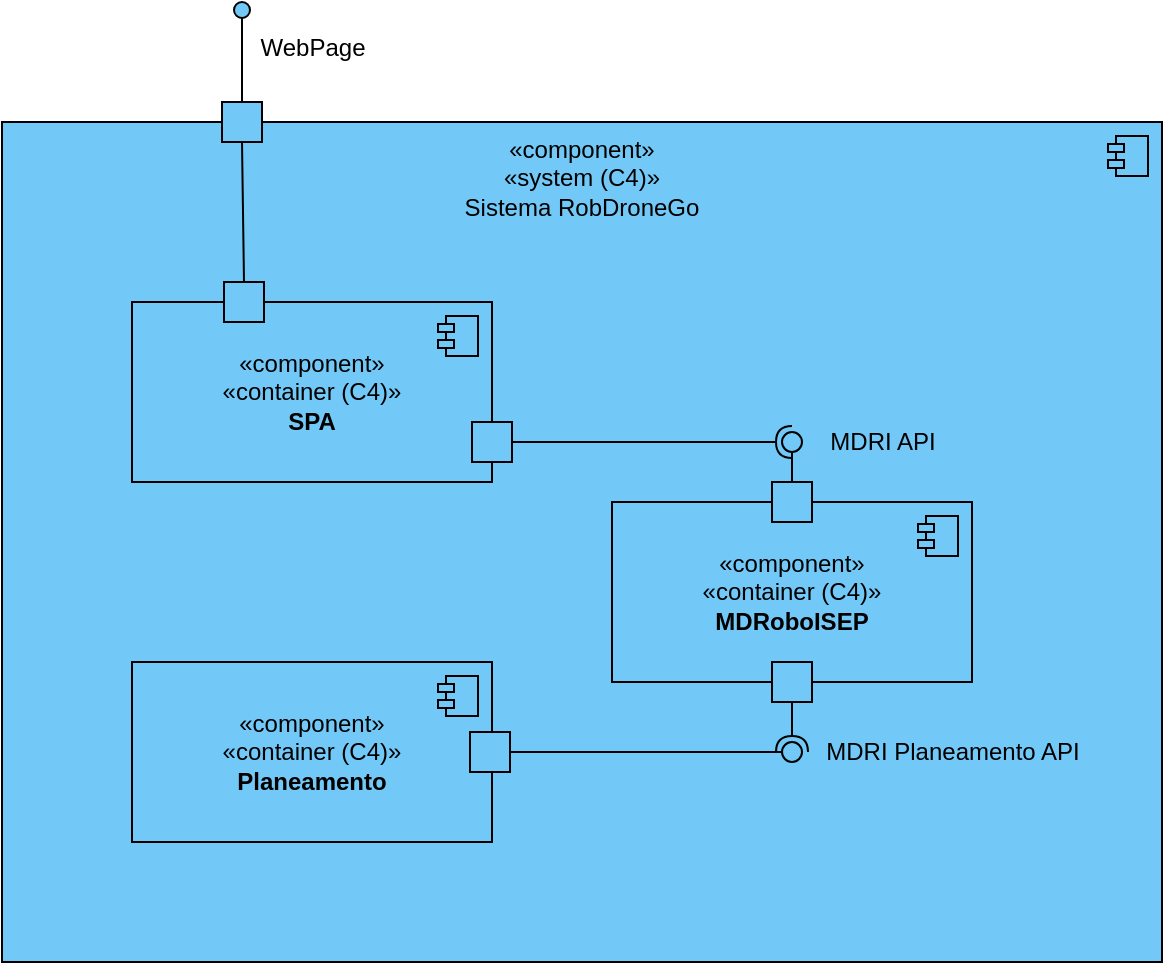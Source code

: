 <mxfile version="22.1.4" type="device">
  <diagram name="Page-1" id="m-0aAl3dYG4koM52RgC_">
    <mxGraphModel dx="1050" dy="587" grid="1" gridSize="10" guides="1" tooltips="1" connect="1" arrows="1" fold="1" page="1" pageScale="1" pageWidth="850" pageHeight="1100" math="0" shadow="0">
      <root>
        <mxCell id="0" />
        <mxCell id="1" parent="0" />
        <mxCell id="LVmBWpf0GRepK899oE2r-1" value="«component»&lt;br&gt;«system (C4)»&lt;br&gt;Sistema RobDroneGo" style="html=1;dropTarget=0;whiteSpace=wrap;verticalAlign=top;fillColor=#72c9f7;" parent="1" vertex="1">
          <mxGeometry x="180" y="210" width="580" height="420" as="geometry" />
        </mxCell>
        <mxCell id="LVmBWpf0GRepK899oE2r-2" value="" style="shape=module;jettyWidth=8;jettyHeight=4;fillColor=#72c9f7;" parent="LVmBWpf0GRepK899oE2r-1" vertex="1">
          <mxGeometry x="1" width="20" height="20" relative="1" as="geometry">
            <mxPoint x="-27" y="7" as="offset" />
          </mxGeometry>
        </mxCell>
        <mxCell id="LVmBWpf0GRepK899oE2r-3" value="" style="html=1;rounded=0;fillColor=#72c9f7;" parent="1" vertex="1">
          <mxGeometry x="290" y="200" width="20" height="20" as="geometry" />
        </mxCell>
        <mxCell id="LVmBWpf0GRepK899oE2r-20" value="" style="endArrow=none;html=1;rounded=0;entryX=0.5;entryY=1;entryDx=0;entryDy=0;exitX=0.5;exitY=0;exitDx=0;exitDy=0;" parent="1" source="LVmBWpf0GRepK899oE2r-15" target="LVmBWpf0GRepK899oE2r-3" edge="1">
          <mxGeometry width="50" height="50" relative="1" as="geometry">
            <mxPoint x="350" y="400" as="sourcePoint" />
            <mxPoint x="400" y="350" as="targetPoint" />
          </mxGeometry>
        </mxCell>
        <mxCell id="t0kckS6VvSTNu56snM5p-1" value="«component»&lt;br style=&quot;border-color: var(--border-color);&quot;&gt;«container (C4)»&lt;br&gt;&lt;b&gt;MDRoboISEP&lt;/b&gt;" style="html=1;dropTarget=0;whiteSpace=wrap;fillColor=#72c9f7;" parent="1" vertex="1">
          <mxGeometry x="485" y="400" width="180" height="90" as="geometry" />
        </mxCell>
        <mxCell id="t0kckS6VvSTNu56snM5p-2" value="" style="shape=module;jettyWidth=8;jettyHeight=4;fillColor=#72c9f7;" parent="t0kckS6VvSTNu56snM5p-1" vertex="1">
          <mxGeometry x="1" width="20" height="20" relative="1" as="geometry">
            <mxPoint x="-27" y="7" as="offset" />
          </mxGeometry>
        </mxCell>
        <mxCell id="t0kckS6VvSTNu56snM5p-3" value="«component»&lt;br style=&quot;border-color: var(--border-color);&quot;&gt;«container (C4)»&lt;br&gt;&lt;b&gt;Planeamento&lt;/b&gt;" style="html=1;dropTarget=0;whiteSpace=wrap;fillColor=#72c9f7;" parent="1" vertex="1">
          <mxGeometry x="245" y="480" width="180" height="90" as="geometry" />
        </mxCell>
        <mxCell id="t0kckS6VvSTNu56snM5p-4" value="" style="shape=module;jettyWidth=8;jettyHeight=4;fillColor=#72c9f7;" parent="t0kckS6VvSTNu56snM5p-3" vertex="1">
          <mxGeometry x="1" width="20" height="20" relative="1" as="geometry">
            <mxPoint x="-27" y="7" as="offset" />
          </mxGeometry>
        </mxCell>
        <mxCell id="t0kckS6VvSTNu56snM5p-5" value="«component»&lt;br style=&quot;border-color: var(--border-color);&quot;&gt;«container (C4)»&lt;br&gt;&lt;b&gt;SPA&lt;/b&gt;" style="html=1;dropTarget=0;whiteSpace=wrap;fillColor=#72c9f7;" parent="1" vertex="1">
          <mxGeometry x="245" y="300" width="180" height="90" as="geometry" />
        </mxCell>
        <mxCell id="t0kckS6VvSTNu56snM5p-6" value="" style="shape=module;jettyWidth=8;jettyHeight=4;fillColor=#72c9f7;" parent="t0kckS6VvSTNu56snM5p-5" vertex="1">
          <mxGeometry x="1" width="20" height="20" relative="1" as="geometry">
            <mxPoint x="-27" y="7" as="offset" />
          </mxGeometry>
        </mxCell>
        <mxCell id="LVmBWpf0GRepK899oE2r-15" value="" style="html=1;rounded=0;fillColor=#72c9f7;" parent="1" vertex="1">
          <mxGeometry x="291" y="290" width="20" height="20" as="geometry" />
        </mxCell>
        <mxCell id="t0kckS6VvSTNu56snM5p-10" value="" style="rounded=0;orthogonalLoop=1;jettySize=auto;html=1;endArrow=halfCircle;endFill=0;endSize=6;strokeWidth=1;sketch=0;exitX=1;exitY=0.5;exitDx=0;exitDy=0;" parent="1" source="t0kckS6VvSTNu56snM5p-25" edge="1">
          <mxGeometry relative="1" as="geometry">
            <mxPoint x="630" y="535" as="sourcePoint" />
            <mxPoint x="575" y="370" as="targetPoint" />
          </mxGeometry>
        </mxCell>
        <mxCell id="t0kckS6VvSTNu56snM5p-11" value="" style="rounded=0;orthogonalLoop=1;jettySize=auto;html=1;endArrow=oval;endFill=0;sketch=0;sourcePerimeterSpacing=0;targetPerimeterSpacing=0;endSize=10;exitX=0.5;exitY=0;exitDx=0;exitDy=0;" parent="1" source="t0kckS6VvSTNu56snM5p-1" edge="1">
          <mxGeometry relative="1" as="geometry">
            <mxPoint x="590" y="535" as="sourcePoint" />
            <mxPoint x="575" y="370" as="targetPoint" />
          </mxGeometry>
        </mxCell>
        <mxCell id="t0kckS6VvSTNu56snM5p-12" value="" style="ellipse;whiteSpace=wrap;html=1;align=center;aspect=fixed;fillColor=none;strokeColor=none;resizable=0;perimeter=centerPerimeter;rotatable=0;allowArrows=0;points=[];outlineConnect=1;" parent="1" vertex="1">
          <mxGeometry x="570" y="340" width="10" height="10" as="geometry" />
        </mxCell>
        <mxCell id="t0kckS6VvSTNu56snM5p-15" value="" style="ellipse;whiteSpace=wrap;html=1;align=center;aspect=fixed;fillColor=none;strokeColor=none;resizable=0;perimeter=centerPerimeter;rotatable=0;allowArrows=0;points=[];outlineConnect=1;" parent="1" vertex="1">
          <mxGeometry x="330" y="430" width="10" height="10" as="geometry" />
        </mxCell>
        <mxCell id="t0kckS6VvSTNu56snM5p-19" value="" style="rounded=0;orthogonalLoop=1;jettySize=auto;html=1;endArrow=halfCircle;endFill=0;endSize=6;strokeWidth=1;sketch=0;exitX=0.5;exitY=1;exitDx=0;exitDy=0;" parent="1" source="t0kckS6VvSTNu56snM5p-30" target="t0kckS6VvSTNu56snM5p-21" edge="1">
          <mxGeometry relative="1" as="geometry">
            <mxPoint x="420" y="520" as="sourcePoint" />
          </mxGeometry>
        </mxCell>
        <mxCell id="t0kckS6VvSTNu56snM5p-21" value="" style="ellipse;whiteSpace=wrap;html=1;align=center;aspect=fixed;fillColor=none;strokeColor=none;resizable=0;perimeter=centerPerimeter;rotatable=0;allowArrows=0;points=[];outlineConnect=1;" parent="1" vertex="1">
          <mxGeometry x="570" y="520" width="10" height="10" as="geometry" />
        </mxCell>
        <mxCell id="t0kckS6VvSTNu56snM5p-25" value="" style="html=1;rounded=0;fillColor=#72c9f7;" parent="1" vertex="1">
          <mxGeometry x="415" y="360" width="20" height="20" as="geometry" />
        </mxCell>
        <mxCell id="t0kckS6VvSTNu56snM5p-27" value="" style="html=1;rounded=0;fillColor=#72c9f7;" parent="1" vertex="1">
          <mxGeometry x="565" y="390" width="20" height="20" as="geometry" />
        </mxCell>
        <mxCell id="t0kckS6VvSTNu56snM5p-30" value="" style="html=1;rounded=0;fillColor=#72c9f7;" parent="1" vertex="1">
          <mxGeometry x="565" y="480" width="20" height="20" as="geometry" />
        </mxCell>
        <mxCell id="t0kckS6VvSTNu56snM5p-34" value="MDRI API" style="text;html=1;align=center;verticalAlign=middle;resizable=0;points=[];autosize=1;strokeColor=none;fillColor=none;" parent="1" vertex="1">
          <mxGeometry x="580" y="355" width="80" height="30" as="geometry" />
        </mxCell>
        <mxCell id="t0kckS6VvSTNu56snM5p-35" value="" style="html=1;rounded=0;fillColor=#72c9f7;" parent="1" vertex="1">
          <mxGeometry x="414" y="515" width="20" height="20" as="geometry" />
        </mxCell>
        <mxCell id="t0kckS6VvSTNu56snM5p-36" value="MDRI Planeamento API" style="text;html=1;align=center;verticalAlign=middle;resizable=0;points=[];autosize=1;strokeColor=none;fillColor=none;" parent="1" vertex="1">
          <mxGeometry x="580" y="510" width="150" height="30" as="geometry" />
        </mxCell>
        <mxCell id="vVb1FjikGEQqh2Su9PkQ-1" value="" style="rounded=0;orthogonalLoop=1;jettySize=auto;html=1;endArrow=oval;endFill=0;sketch=0;sourcePerimeterSpacing=0;targetPerimeterSpacing=0;endSize=10;exitX=1;exitY=0.5;exitDx=0;exitDy=0;entryX=0.1;entryY=0.318;entryDx=0;entryDy=0;entryPerimeter=0;" parent="1" source="t0kckS6VvSTNu56snM5p-35" target="t0kckS6VvSTNu56snM5p-21" edge="1">
          <mxGeometry relative="1" as="geometry">
            <mxPoint x="345" y="490" as="sourcePoint" />
            <mxPoint x="345" y="445" as="targetPoint" />
          </mxGeometry>
        </mxCell>
        <mxCell id="vVb1FjikGEQqh2Su9PkQ-2" value="" style="endArrow=none;html=1;rounded=0;align=center;verticalAlign=top;endFill=0;labelBackgroundColor=none;endSize=2;exitX=0.5;exitY=0;exitDx=0;exitDy=0;" parent="1" source="LVmBWpf0GRepK899oE2r-3" target="t0kckS6VvSTNu56snM5p-43" edge="1">
          <mxGeometry relative="1" as="geometry">
            <mxPoint x="300" y="200" as="sourcePoint" />
            <mxPoint x="300" y="130" as="targetPoint" />
          </mxGeometry>
        </mxCell>
        <mxCell id="t0kckS6VvSTNu56snM5p-43" value="" style="ellipse;html=1;fontSize=11;align=center;fillColor=#72c9f7;points=[];aspect=fixed;resizable=0;verticalAlign=bottom;labelPosition=center;verticalLabelPosition=top;flipH=1;" parent="1" vertex="1">
          <mxGeometry x="296" y="150" width="8" height="8" as="geometry" />
        </mxCell>
        <mxCell id="vVb1FjikGEQqh2Su9PkQ-3" value="WebPage" style="text;html=1;align=center;verticalAlign=middle;resizable=0;points=[];autosize=1;strokeColor=none;fillColor=none;" parent="1" vertex="1">
          <mxGeometry x="295" y="158" width="80" height="30" as="geometry" />
        </mxCell>
      </root>
    </mxGraphModel>
  </diagram>
</mxfile>
